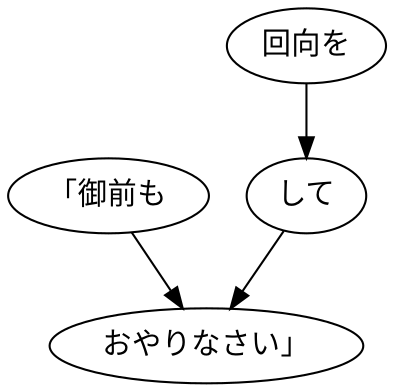 digraph graph1273 {
	node0 [label="「御前も"];
	node1 [label="回向を"];
	node2 [label="して"];
	node3 [label="おやりなさい」"];
	node0 -> node3;
	node1 -> node2;
	node2 -> node3;
}
